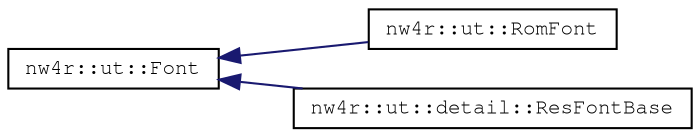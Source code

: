 digraph "Graphical Class Hierarchy"
{
 // LATEX_PDF_SIZE
  edge [fontname="FreeMono",fontsize="10",labelfontname="FreeMono",labelfontsize="10"];
  node [fontname="FreeMono",fontsize="10",shape=record];
  rankdir="LR";
  Node0 [label="nw4r::ut::Font",height=0.2,width=0.4,color="black", fillcolor="white", style="filled",URL="$structnw4r_1_1ut_1_1_font.html",tooltip=" "];
  Node0 -> Node1 [dir="back",color="midnightblue",fontsize="10",style="solid",fontname="FreeMono"];
  Node1 [label="nw4r::ut::RomFont",height=0.2,width=0.4,color="black", fillcolor="white", style="filled",URL="$structnw4r_1_1ut_1_1_rom_font.html",tooltip=" "];
  Node0 -> Node2 [dir="back",color="midnightblue",fontsize="10",style="solid",fontname="FreeMono"];
  Node2 [label="nw4r::ut::detail::ResFontBase",height=0.2,width=0.4,color="black", fillcolor="white", style="filled",URL="$structnw4r_1_1ut_1_1detail_1_1_res_font_base.html",tooltip=" "];
}
